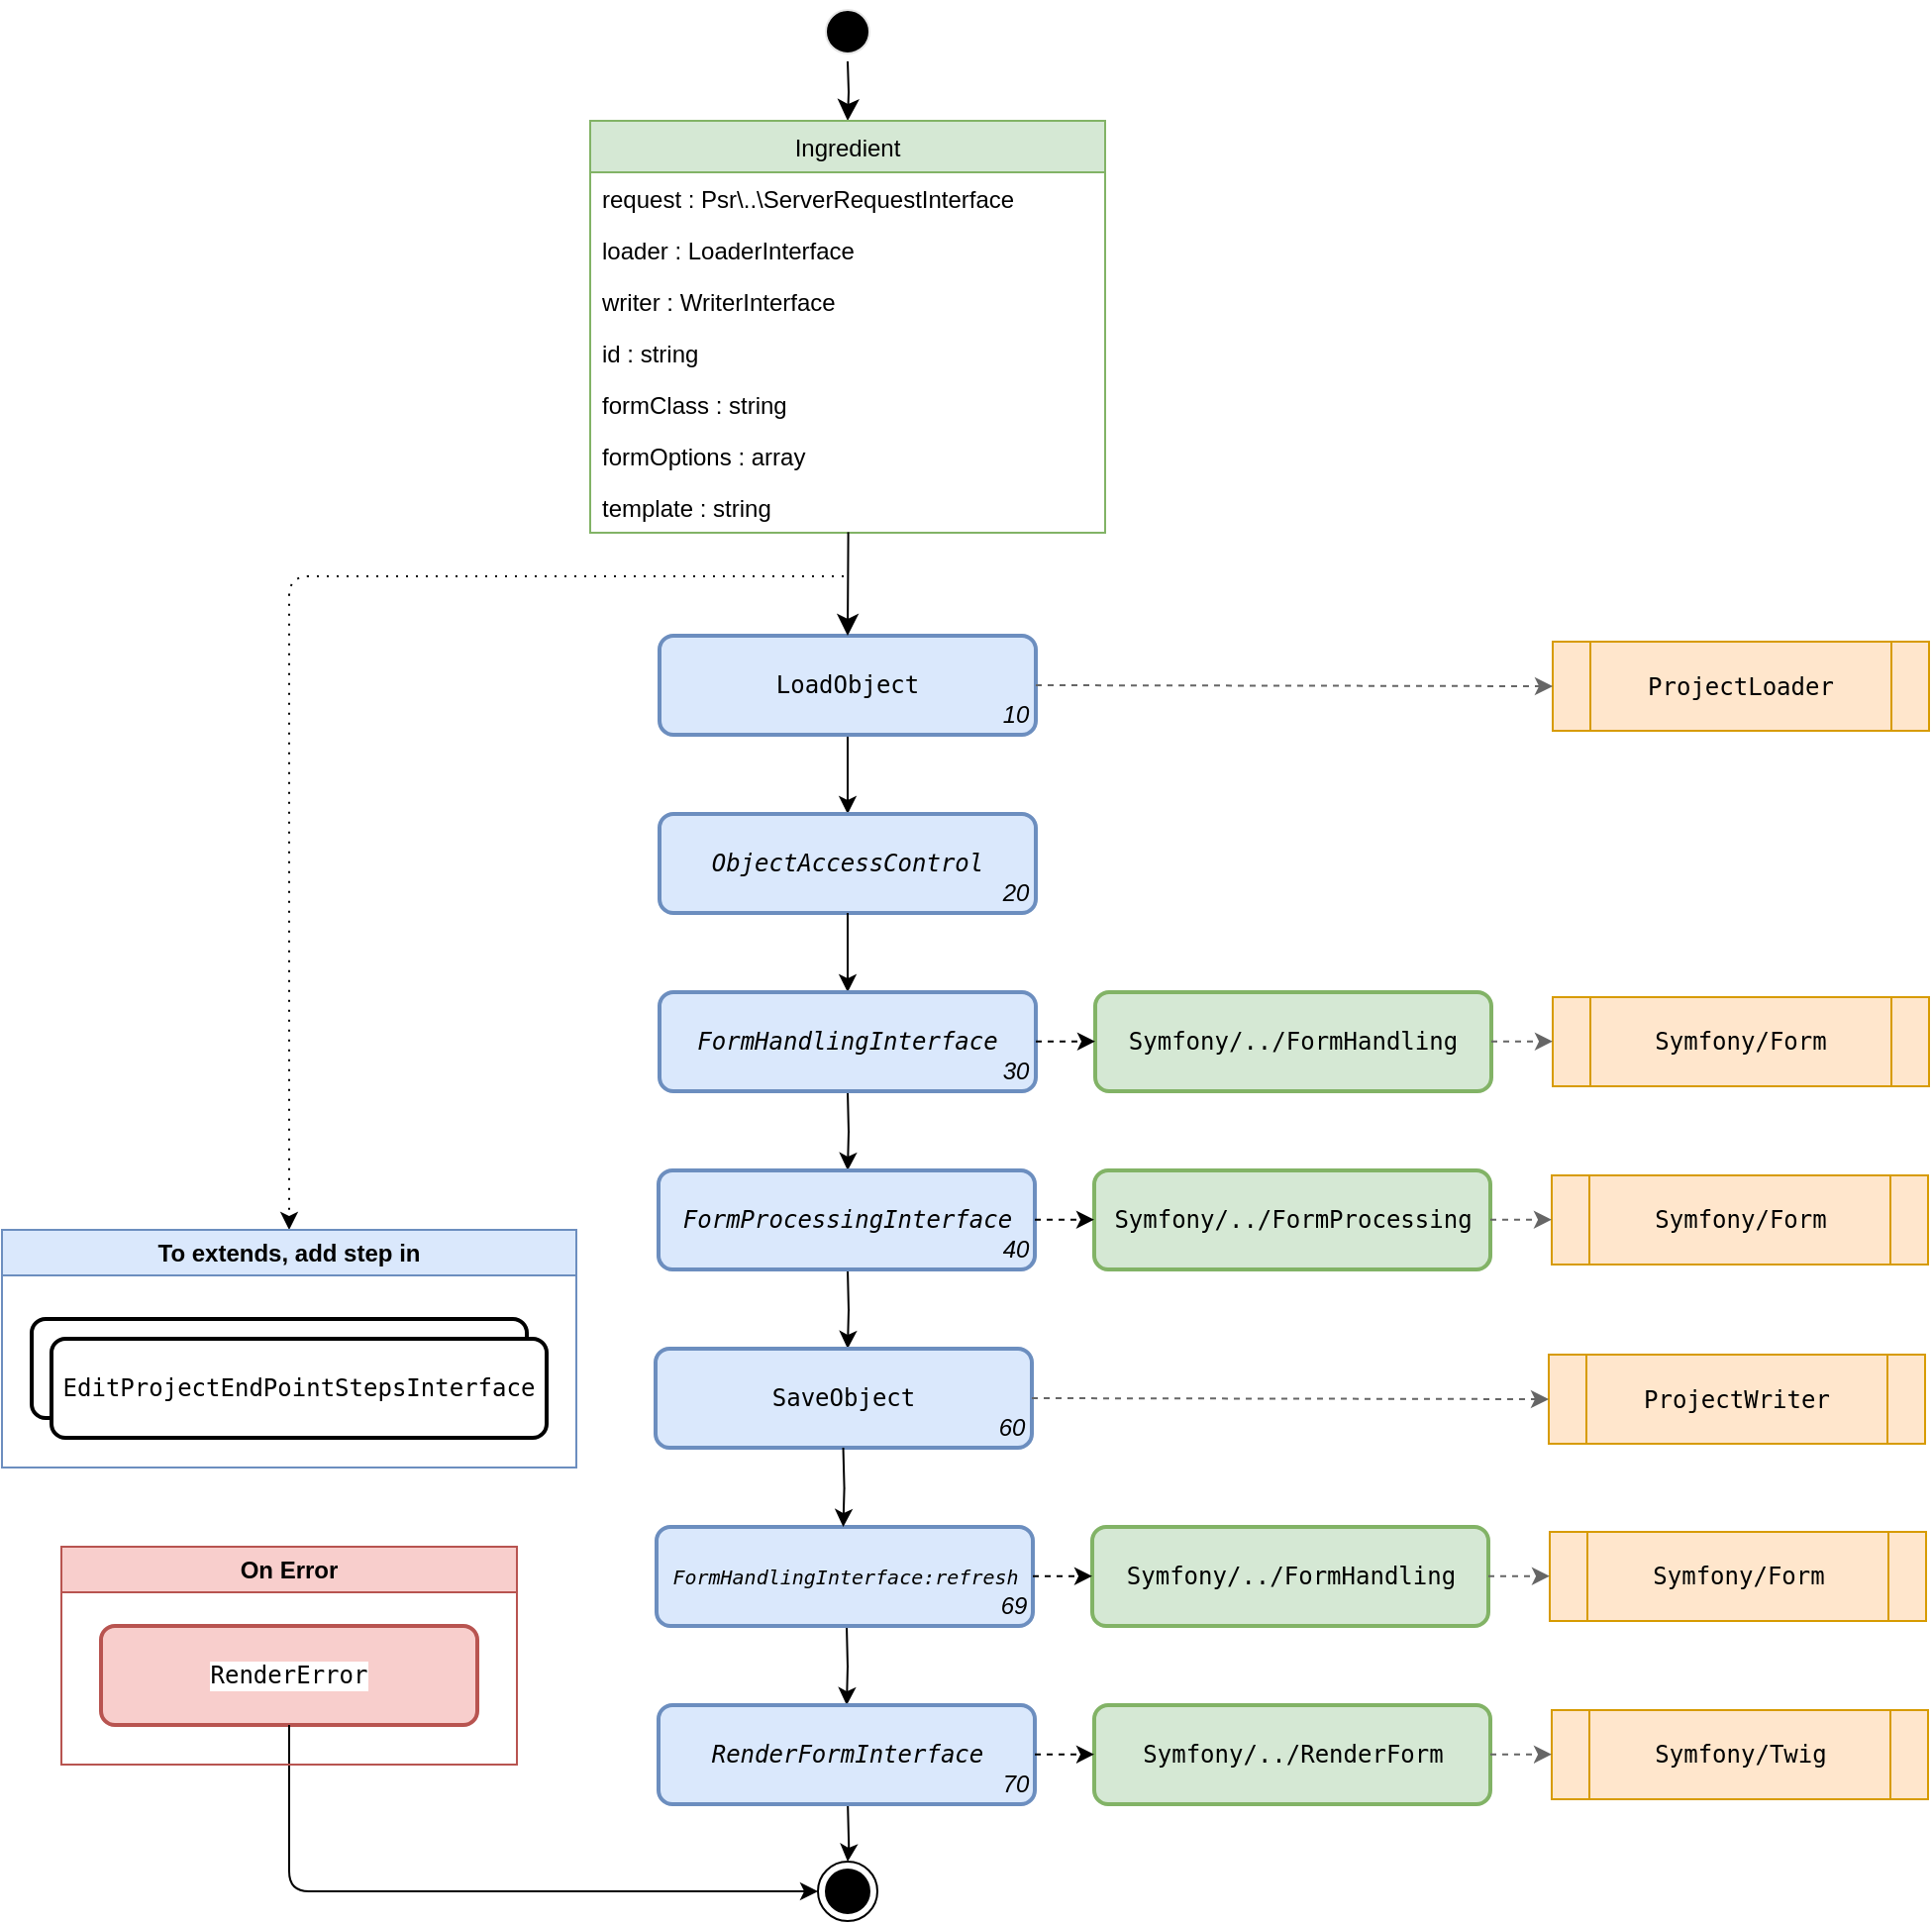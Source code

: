 <mxfile version="20.5.3" type="embed"><diagram id="myE98Xr6209-l_wjKyXK" name="Page-1"><mxGraphModel dx="8914" dy="3696" grid="1" gridSize="10" guides="1" tooltips="1" connect="1" arrows="1" fold="1" page="1" pageScale="1" pageWidth="827" pageHeight="1169" math="0" shadow="0"><root><mxCell id="0"/><mxCell id="1" parent="0"/><mxCell id="2" value="" style="ellipse;html=1;shape=startState;fillColor=#000000;strokeColor=#E6E6E6;" parent="1" vertex="1"><mxGeometry x="-378" y="-1140" width="30" height="30" as="geometry"/></mxCell><mxCell id="3" value="" style="edgeStyle=orthogonalEdgeStyle;html=1;verticalAlign=bottom;endArrow=classic;endSize=8;strokeColor=#000000;rounded=0;entryX=0.5;entryY=0;entryDx=0;entryDy=0;endFill=1;" parent="1" target="4" edge="1"><mxGeometry relative="1" as="geometry"><mxPoint x="-398" y="-1080" as="targetPoint"/><mxPoint x="-363" y="-1110" as="sourcePoint"/></mxGeometry></mxCell><object label="Ingredient" placeholders="1" id="4"><mxCell style="swimlane;fontStyle=0;childLayout=stackLayout;horizontal=1;startSize=26;fillColor=#d5e8d4;horizontalStack=0;resizeParent=1;resizeParentMax=0;resizeLast=0;collapsible=1;marginBottom=0;strokeColor=#82b366;" parent="1" vertex="1"><mxGeometry x="-493" y="-1080" width="260" height="208" as="geometry"><mxRectangle x="262" y="20" width="90" height="30" as="alternateBounds"/></mxGeometry></mxCell></object><mxCell id="5" value="request : Psr\..\ServerRequestInterface" style="text;strokeColor=none;fillColor=none;align=left;verticalAlign=top;spacingLeft=4;spacingRight=4;overflow=hidden;rotatable=0;points=[[0,0.5],[1,0.5]];portConstraint=eastwest;" parent="4" vertex="1"><mxGeometry y="26" width="260" height="26" as="geometry"/></mxCell><mxCell id="6" value="loader : LoaderInterface" style="text;strokeColor=none;fillColor=none;align=left;verticalAlign=top;spacingLeft=4;spacingRight=4;overflow=hidden;rotatable=0;points=[[0,0.5],[1,0.5]];portConstraint=eastwest;" parent="4" vertex="1"><mxGeometry y="52" width="260" height="26" as="geometry"/></mxCell><mxCell id="7" value="writer : WriterInterface" style="text;strokeColor=none;fillColor=none;align=left;verticalAlign=top;spacingLeft=4;spacingRight=4;overflow=hidden;rotatable=0;points=[[0,0.5],[1,0.5]];portConstraint=eastwest;" parent="4" vertex="1"><mxGeometry y="78" width="260" height="26" as="geometry"/></mxCell><mxCell id="8" value="id : string" style="text;strokeColor=none;fillColor=none;align=left;verticalAlign=top;spacingLeft=4;spacingRight=4;overflow=hidden;rotatable=0;points=[[0,0.5],[1,0.5]];portConstraint=eastwest;" parent="4" vertex="1"><mxGeometry y="104" width="260" height="26" as="geometry"/></mxCell><mxCell id="9" value="formClass : string" style="text;strokeColor=none;fillColor=none;align=left;verticalAlign=top;spacingLeft=4;spacingRight=4;overflow=hidden;rotatable=0;points=[[0,0.5],[1,0.5]];portConstraint=eastwest;" parent="4" vertex="1"><mxGeometry y="130" width="260" height="26" as="geometry"/></mxCell><mxCell id="10" value="formOptions : array" style="text;strokeColor=none;fillColor=none;align=left;verticalAlign=top;spacingLeft=4;spacingRight=4;overflow=hidden;rotatable=0;points=[[0,0.5],[1,0.5]];portConstraint=eastwest;" parent="4" vertex="1"><mxGeometry y="156" width="260" height="26" as="geometry"/></mxCell><mxCell id="11" value="template : string" style="text;strokeColor=none;fillColor=none;align=left;verticalAlign=top;spacingLeft=4;spacingRight=4;overflow=hidden;rotatable=0;points=[[0,0.5],[1,0.5]];portConstraint=eastwest;" parent="4" vertex="1"><mxGeometry y="182" width="260" height="26" as="geometry"/></mxCell><mxCell id="12" value="" style="edgeStyle=orthogonalEdgeStyle;rounded=0;orthogonalLoop=1;jettySize=auto;html=1;strokeColor=#000000;" parent="1" source="13" target="15" edge="1"><mxGeometry relative="1" as="geometry"/></mxCell><mxCell id="13" value="&lt;div style=&quot;color: rgb(8, 8, 8);&quot;&gt;&lt;pre style=&quot;font-family: &amp;quot;JetBrains Mono&amp;quot;, monospace;&quot;&gt;&lt;div style=&quot;&quot;&gt;&lt;pre style=&quot;font-family: &amp;quot;JetBrains Mono&amp;quot;, monospace;&quot;&gt;&lt;span style=&quot;color: rgb(0, 0, 0);&quot;&gt;LoadObject&lt;/span&gt;&lt;/pre&gt;&lt;/div&gt;&lt;/pre&gt;&lt;/div&gt;" style="rounded=1;whiteSpace=wrap;html=1;absoluteArcSize=1;arcSize=14;strokeWidth=2;fillColor=#dae8fc;strokeColor=#6c8ebf;" parent="1" vertex="1"><mxGeometry x="-458" y="-820" width="190" height="50" as="geometry"/></mxCell><mxCell id="14" value="" style="edgeStyle=orthogonalEdgeStyle;html=1;verticalAlign=bottom;endArrow=classic;endSize=8;strokeColor=#000000;rounded=0;exitX=0.501;exitY=0.988;exitDx=0;exitDy=0;exitPerimeter=0;entryX=0.5;entryY=0;entryDx=0;entryDy=0;endFill=1;" parent="1" source="11" target="13" edge="1"><mxGeometry relative="1" as="geometry"><mxPoint x="-373" y="-740" as="targetPoint"/><mxPoint x="-363" y="-930" as="sourcePoint"/><Array as="points"><mxPoint x="-363" y="-871"/><mxPoint x="-363" y="-871"/></Array></mxGeometry></mxCell><mxCell id="15" value="&lt;div style=&quot;color: rgb(8, 8, 8);&quot;&gt;&lt;pre style=&quot;font-family: &amp;quot;JetBrains Mono&amp;quot;, monospace;&quot;&gt;&lt;div style=&quot;&quot;&gt;&lt;pre style=&quot;font-family: &amp;quot;JetBrains Mono&amp;quot;, monospace;&quot;&gt;&lt;span style=&quot;color: rgb(0, 0, 0);&quot;&gt;&lt;i style=&quot;&quot;&gt;ObjectAccessControl&lt;/i&gt;&lt;/span&gt;&lt;/pre&gt;&lt;/div&gt;&lt;/pre&gt;&lt;/div&gt;" style="rounded=1;whiteSpace=wrap;html=1;absoluteArcSize=1;arcSize=14;strokeWidth=2;fillColor=#dae8fc;strokeColor=#6c8ebf;" parent="1" vertex="1"><mxGeometry x="-458" y="-730" width="190" height="50" as="geometry"/></mxCell><mxCell id="16" value="" style="edgeStyle=orthogonalEdgeStyle;rounded=0;orthogonalLoop=1;jettySize=auto;html=1;strokeColor=#000000;exitX=0.5;exitY=1;exitDx=0;exitDy=0;" parent="1" source="15" edge="1"><mxGeometry relative="1" as="geometry"><mxPoint x="-373" y="-680.0" as="sourcePoint"/><mxPoint x="-363" y="-640" as="targetPoint"/></mxGeometry></mxCell><mxCell id="17" value="" style="edgeStyle=orthogonalEdgeStyle;rounded=0;orthogonalLoop=1;jettySize=auto;html=1;strokeColor=#000000;exitX=0.5;exitY=1;exitDx=0;exitDy=0;" parent="1" edge="1"><mxGeometry relative="1" as="geometry"><mxPoint x="-363" y="-590" as="sourcePoint"/><mxPoint x="-363" y="-550" as="targetPoint"/></mxGeometry></mxCell><mxCell id="18" value="" style="edgeStyle=orthogonalEdgeStyle;rounded=0;orthogonalLoop=1;jettySize=auto;html=1;strokeColor=#000000;exitX=0.5;exitY=1;exitDx=0;exitDy=0;" parent="1" edge="1"><mxGeometry relative="1" as="geometry"><mxPoint x="-363" y="-500" as="sourcePoint"/><mxPoint x="-363" y="-460" as="targetPoint"/></mxGeometry></mxCell><mxCell id="19" value="" style="edgeStyle=orthogonalEdgeStyle;rounded=0;orthogonalLoop=1;jettySize=auto;html=1;strokeColor=#000000;exitX=0.5;exitY=1;exitDx=0;exitDy=0;" parent="1" edge="1"><mxGeometry relative="1" as="geometry"><mxPoint x="-363.5" y="-320" as="sourcePoint"/><mxPoint x="-363.5" y="-280.0" as="targetPoint"/></mxGeometry></mxCell><mxCell id="20" value="" style="edgeStyle=orthogonalEdgeStyle;rounded=0;orthogonalLoop=1;jettySize=auto;html=1;strokeColor=#000000;endArrow=classic;endFill=1;" parent="1" target="21" edge="1"><mxGeometry relative="1" as="geometry"><mxPoint x="-362.941" y="-230.0" as="sourcePoint"/></mxGeometry></mxCell><mxCell id="21" value="" style="ellipse;html=1;shape=endState;fillColor=#000000;strokeColor=#000000;" parent="1" vertex="1"><mxGeometry x="-378" y="-201" width="30" height="30" as="geometry"/></mxCell><mxCell id="22" value="10" style="text;html=1;strokeColor=none;fillColor=none;align=center;verticalAlign=middle;whiteSpace=wrap;rounded=0;fontStyle=2" parent="1" vertex="1"><mxGeometry x="-288" y="-790" width="20" height="20" as="geometry"/></mxCell><mxCell id="23" value="20" style="text;html=1;strokeColor=none;fillColor=none;align=center;verticalAlign=middle;whiteSpace=wrap;rounded=0;fontStyle=2" parent="1" vertex="1"><mxGeometry x="-288" y="-700" width="20" height="20" as="geometry"/></mxCell><mxCell id="24" value="&lt;div style=&quot;background-color:#ffffff;color:#080808&quot;&gt;&lt;pre style=&quot;font-family:'JetBrains Mono',monospace;font-size:15,0pt;&quot;&gt;&lt;pre style=&quot;font-family:'JetBrains Mono',monospace;font-size:15,0pt;&quot;&gt;&lt;pre style=&quot;font-family:'JetBrains Mono',monospace;font-size:15,0pt;&quot;&gt;&lt;pre style=&quot;font-family:'JetBrains Mono',monospace;font-size:15,0pt;&quot;&gt;&lt;pre style=&quot;font-family:'JetBrains Mono',monospace;font-size:15,0pt;&quot;&gt;&lt;div&gt;&lt;pre style=&quot;font-family:'JetBrains Mono',monospace;font-size:15,0pt;&quot;&gt;&lt;span style=&quot;color:#000000;&quot;&gt;RenderError&lt;/span&gt;&lt;/pre&gt;&lt;/div&gt;&lt;/pre&gt;&lt;/pre&gt;&lt;/pre&gt;&lt;/pre&gt;&lt;/pre&gt;&lt;/div&gt;" style="rounded=1;whiteSpace=wrap;html=1;absoluteArcSize=1;arcSize=14;strokeWidth=2;fillColor=#f8cecc;strokeColor=#b85450;" parent="1" vertex="1"><mxGeometry x="-740" y="-320" width="190" height="50" as="geometry"/></mxCell><mxCell id="25" value="" style="edgeStyle=orthogonalEdgeStyle;rounded=1;orthogonalLoop=1;jettySize=auto;html=1;strokeColor=#000000;endArrow=classic;endFill=1;entryX=0;entryY=0.5;entryDx=0;entryDy=0;exitX=0.5;exitY=1;exitDx=0;exitDy=0;" parent="1" source="24" target="21" edge="1"><mxGeometry relative="1" as="geometry"><mxPoint x="-600" y="-310" as="sourcePoint"/><mxPoint x="-600" y="-270" as="targetPoint"/></mxGeometry></mxCell><mxCell id="26" value="On Error" style="swimlane;whiteSpace=wrap;html=1;strokeColor=#b85450;startSize=23;fillColor=#f8cecc;" parent="1" vertex="1"><mxGeometry x="-760" y="-360" width="230" height="110" as="geometry"/></mxCell><mxCell id="27" value="&lt;div style=&quot;background-color:#ffffff;color:#080808&quot;&gt;&lt;pre style=&quot;font-family:'JetBrains Mono',monospace;font-size:15,0pt;&quot;&gt;&lt;pre style=&quot;font-family:'JetBrains Mono',monospace;font-size:15,0pt;&quot;&gt;&lt;span style=&quot;color: rgba(0, 0, 0, 0); font-family: monospace; font-size: 0px; text-align: start; background-color: rgb(248, 249, 250);&quot;&gt;%3CmxGraphModel%3E%3Croot%3E%3CmxCell%20id%3D%220%22%2F%3E%3CmxCell%20id%3D%221%22%20parent%3D%220%22%2F%3E%3CmxCell%20id%3D%222%22%20value%3D%22%26lt%3Bdiv%20style%3D%26quot%3Bbackground-color%3A%23ffffff%3Bcolor%3A%23080808%26quot%3B%26gt%3B%26lt%3Bpre%20style%3D%26quot%3Bfont-family%3A'JetBrains%20Mono'%2Cmonospace%3Bfont-size%3A15%2C0pt%3B%26quot%3B%26gt%3B%26lt%3Bdiv%26gt%3B%26lt%3Bpre%20style%3D%26quot%3Bfont-family%3A'JetBrains%20Mono'%2Cmonospace%3Bfont-size%3A15%2C0pt%3B%26quot%3B%26gt%3B%26lt%3Bspan%20style%3D%26quot%3Bcolor%3A%23000000%3B%26quot%3B%26gt%3BGetJob%26lt%3B%2Fspan%26gt%3B%26lt%3B%2Fpre%26gt%3B%26lt%3B%2Fdiv%26gt%3B%26lt%3B%2Fpre%26gt%3B%26lt%3B%2Fdiv%26gt%3B%22%20style%3D%22rounded%3D1%3BwhiteSpace%3Dwrap%3Bhtml%3D1%3BabsoluteArcSize%3D1%3BarcSize%3D14%3BstrokeWidth%3D2%3B%22%20vertex%3D%221%22%20parent%3D%221%22%3E%3CmxGeometry%20x%3D%22340%22%20y%3D%22640%22%20width%3D%22190%22%20height%3D%2250%22%20as%3D%22geometry%22%2F%3E%3C%2FmxCell%3E%3C%2Froot%3E%3C%2FmxGraphModel%3E&lt;/span&gt;&lt;br&gt;&lt;/pre&gt;&lt;/pre&gt;&lt;/div&gt;" style="rounded=1;whiteSpace=wrap;html=1;absoluteArcSize=1;arcSize=14;strokeWidth=2;" parent="1" vertex="1"><mxGeometry x="-775" y="-475" width="250" height="50" as="geometry"/></mxCell><mxCell id="28" value="&lt;div style=&quot;background-color:#ffffff;color:#080808&quot;&gt;&lt;pre style=&quot;font-family:'JetBrains Mono',monospace;font-size:15,0pt;&quot;&gt;&lt;pre style=&quot;font-family:'JetBrains Mono',monospace;font-size:15,0pt;&quot;&gt;&lt;pre style=&quot;font-family:'JetBrains Mono',monospace;font-size:15,0pt;&quot;&gt;&lt;pre style=&quot;font-family:'JetBrains Mono',monospace;font-size:15,0pt;&quot;&gt;&lt;div&gt;&lt;pre style=&quot;font-family:'JetBrains Mono',monospace;font-size:15,0pt;&quot;&gt;&lt;span style=&quot;color:#000000;&quot;&gt;EditProjectEndPointStepsInterface&lt;/span&gt;&lt;/pre&gt;&lt;/div&gt;&lt;/pre&gt;&lt;/pre&gt;&lt;/pre&gt;&lt;/pre&gt;&lt;/div&gt;" style="rounded=1;whiteSpace=wrap;html=1;absoluteArcSize=1;arcSize=14;strokeWidth=2;" parent="1" vertex="1"><mxGeometry x="-765" y="-465" width="250" height="50" as="geometry"/></mxCell><mxCell id="29" value="" style="endArrow=classic;html=1;dashed=1;strokeColor=#000000;entryX=0.5;entryY=0;entryDx=0;entryDy=0;rounded=1;dashPattern=1 4;" parent="1" target="30" edge="1"><mxGeometry width="50" height="50" relative="1" as="geometry"><mxPoint x="-365" y="-850" as="sourcePoint"/><mxPoint x="205" y="-500" as="targetPoint"/><Array as="points"><mxPoint x="-645" y="-850"/></Array></mxGeometry></mxCell><mxCell id="30" value="To extends, add step in" style="swimlane;whiteSpace=wrap;html=1;strokeColor=#6c8ebf;startSize=23;fillColor=#dae8fc;" parent="1" vertex="1"><mxGeometry x="-790" y="-520" width="290" height="120" as="geometry"/></mxCell><mxCell id="31" value="&lt;div style=&quot;color: rgb(8, 8, 8);&quot;&gt;&lt;pre style=&quot;font-family: &amp;quot;JetBrains Mono&amp;quot;, monospace;&quot;&gt;&lt;span style=&quot;color: rgb(0, 0, 0);&quot;&gt;ProjectLoader&lt;/span&gt;&lt;/pre&gt;&lt;/div&gt;" style="shape=process;whiteSpace=wrap;html=1;backgroundOutline=1;fillColor=#ffe6cc;strokeColor=#d79b00;" parent="1" vertex="1"><mxGeometry x="-7" y="-817" width="190" height="45" as="geometry"/></mxCell><mxCell id="32" value="" style="endArrow=classic;html=1;rounded=0;dashed=1;exitX=1;exitY=0.5;exitDx=0;exitDy=0;entryX=0;entryY=0.5;entryDx=0;entryDy=0;strokeColor=#666666;fillColor=#f5f5f5;" parent="1" source="13" target="31" edge="1"><mxGeometry width="50" height="50" relative="1" as="geometry"><mxPoint x="252" y="-570" as="sourcePoint"/><mxPoint x="342" y="-650" as="targetPoint"/></mxGeometry></mxCell><mxCell id="33" value="&lt;div style=&quot;color: rgb(8, 8, 8);&quot;&gt;&lt;pre style=&quot;font-family: &amp;quot;JetBrains Mono&amp;quot;, monospace;&quot;&gt;&lt;pre style=&quot;font-family: &amp;quot;JetBrains Mono&amp;quot;, monospace;&quot;&gt;&lt;pre style=&quot;font-family: &amp;quot;JetBrains Mono&amp;quot;, monospace;&quot;&gt;&lt;pre style=&quot;font-family: &amp;quot;JetBrains Mono&amp;quot;, monospace;&quot;&gt;&lt;pre style=&quot;font-family: &amp;quot;JetBrains Mono&amp;quot;, monospace;&quot;&gt;&lt;div style=&quot;&quot;&gt;&lt;pre style=&quot;font-family: &amp;quot;JetBrains Mono&amp;quot;, monospace;&quot;&gt;&lt;span style=&quot;color: rgb(0, 0, 0);&quot;&gt;&lt;i style=&quot;&quot;&gt;FormHandlingInterface&lt;/i&gt;&lt;/span&gt;&lt;/pre&gt;&lt;/div&gt;&lt;/pre&gt;&lt;/pre&gt;&lt;/pre&gt;&lt;/pre&gt;&lt;/pre&gt;&lt;/div&gt;" style="rounded=1;whiteSpace=wrap;html=1;absoluteArcSize=1;arcSize=14;strokeWidth=2;fillColor=#dae8fc;strokeColor=#6c8ebf;" parent="1" vertex="1"><mxGeometry x="-458" y="-640" width="190" height="50" as="geometry"/></mxCell><mxCell id="34" value="&lt;div style=&quot;color: rgb(8, 8, 8);&quot;&gt;&lt;pre style=&quot;font-family: &amp;quot;JetBrains Mono&amp;quot;, monospace;&quot;&gt;&lt;pre style=&quot;font-family: &amp;quot;JetBrains Mono&amp;quot;, monospace;&quot;&gt;&lt;pre style=&quot;font-family: &amp;quot;JetBrains Mono&amp;quot;, monospace;&quot;&gt;&lt;pre style=&quot;font-family: &amp;quot;JetBrains Mono&amp;quot;, monospace;&quot;&gt;&lt;div style=&quot;&quot;&gt;&lt;pre style=&quot;font-family: &amp;quot;JetBrains Mono&amp;quot;, monospace;&quot;&gt;&lt;span style=&quot;color: rgb(0, 0, 0);&quot;&gt;Symfony/../FormHandling&lt;/span&gt;&lt;/pre&gt;&lt;/div&gt;&lt;/pre&gt;&lt;/pre&gt;&lt;/pre&gt;&lt;/pre&gt;&lt;/div&gt;" style="rounded=1;whiteSpace=wrap;html=1;absoluteArcSize=1;arcSize=14;strokeWidth=2;strokeColor=#82b366;fillColor=#d5e8d4;" parent="1" vertex="1"><mxGeometry x="-238" y="-640" width="200" height="50" as="geometry"/></mxCell><mxCell id="35" value="&lt;div style=&quot;color: rgb(8, 8, 8);&quot;&gt;&lt;pre style=&quot;font-family: &amp;quot;JetBrains Mono&amp;quot;, monospace;&quot;&gt;&lt;pre style=&quot;font-family: &amp;quot;JetBrains Mono&amp;quot;, monospace;&quot;&gt;&lt;pre style=&quot;font-family: &amp;quot;JetBrains Mono&amp;quot;, monospace;&quot;&gt;&lt;pre style=&quot;font-family: &amp;quot;JetBrains Mono&amp;quot;, monospace;&quot;&gt;&lt;div style=&quot;&quot;&gt;&lt;pre style=&quot;font-family: &amp;quot;JetBrains Mono&amp;quot;, monospace;&quot;&gt;&lt;span style=&quot;color: rgb(0, 0, 0);&quot;&gt;Symfony/Form&lt;/span&gt;&lt;/pre&gt;&lt;/div&gt;&lt;/pre&gt;&lt;/pre&gt;&lt;/pre&gt;&lt;/pre&gt;&lt;/div&gt;" style="shape=process;whiteSpace=wrap;html=1;backgroundOutline=1;fillColor=#ffe6cc;strokeColor=#d79b00;" parent="1" vertex="1"><mxGeometry x="-7" y="-637.5" width="190" height="45" as="geometry"/></mxCell><mxCell id="36" value="30" style="text;html=1;strokeColor=none;fillColor=none;align=center;verticalAlign=middle;whiteSpace=wrap;rounded=0;fontStyle=2" parent="1" vertex="1"><mxGeometry x="-288" y="-610" width="20" height="20" as="geometry"/></mxCell><mxCell id="37" value="" style="edgeStyle=orthogonalEdgeStyle;rounded=0;orthogonalLoop=1;jettySize=auto;html=1;strokeColor=#000000;endArrow=classic;endFill=1;dashed=1;" parent="1" edge="1"><mxGeometry relative="1" as="geometry"><mxPoint x="-268" y="-615.14" as="sourcePoint"/><mxPoint x="-238" y="-615.14" as="targetPoint"/></mxGeometry></mxCell><mxCell id="38" value="" style="endArrow=classic;html=1;rounded=0;dashed=1;exitX=1;exitY=0.5;exitDx=0;exitDy=0;entryX=0;entryY=0.5;entryDx=0;entryDy=0;strokeColor=#666666;fillColor=#f5f5f5;" parent="1" edge="1"><mxGeometry width="50" height="50" relative="1" as="geometry"><mxPoint x="-38.0" y="-615.14" as="sourcePoint"/><mxPoint x="-7" y="-615.14" as="targetPoint"/></mxGeometry></mxCell><mxCell id="39" value="&lt;div style=&quot;color: rgb(8, 8, 8);&quot;&gt;&lt;pre style=&quot;font-family: &amp;quot;JetBrains Mono&amp;quot;, monospace;&quot;&gt;&lt;pre style=&quot;font-family: &amp;quot;JetBrains Mono&amp;quot;, monospace;&quot;&gt;&lt;pre style=&quot;font-family: &amp;quot;JetBrains Mono&amp;quot;, monospace;&quot;&gt;&lt;pre style=&quot;font-family: &amp;quot;JetBrains Mono&amp;quot;, monospace;&quot;&gt;&lt;pre style=&quot;font-family: &amp;quot;JetBrains Mono&amp;quot;, monospace;&quot;&gt;&lt;pre style=&quot;font-family: &amp;quot;JetBrains Mono&amp;quot;, monospace;&quot;&gt;&lt;div style=&quot;&quot;&gt;&lt;pre style=&quot;font-family: &amp;quot;JetBrains Mono&amp;quot;, monospace;&quot;&gt;&lt;span style=&quot;color: rgb(0, 0, 0);&quot;&gt;&lt;i style=&quot;&quot;&gt;FormProcessingInterface&lt;/i&gt;&lt;/span&gt;&lt;/pre&gt;&lt;/div&gt;&lt;/pre&gt;&lt;/pre&gt;&lt;/pre&gt;&lt;/pre&gt;&lt;/pre&gt;&lt;/pre&gt;&lt;/div&gt;" style="rounded=1;whiteSpace=wrap;html=1;absoluteArcSize=1;arcSize=14;strokeWidth=2;fillColor=#dae8fc;strokeColor=#6c8ebf;" parent="1" vertex="1"><mxGeometry x="-458.5" y="-550" width="190" height="50" as="geometry"/></mxCell><mxCell id="40" value="&lt;div style=&quot;color: rgb(8, 8, 8);&quot;&gt;&lt;pre style=&quot;font-family: &amp;quot;JetBrains Mono&amp;quot;, monospace;&quot;&gt;&lt;pre style=&quot;font-family: &amp;quot;JetBrains Mono&amp;quot;, monospace;&quot;&gt;&lt;pre style=&quot;font-family: &amp;quot;JetBrains Mono&amp;quot;, monospace;&quot;&gt;&lt;pre style=&quot;font-family: &amp;quot;JetBrains Mono&amp;quot;, monospace;&quot;&gt;&lt;div style=&quot;&quot;&gt;&lt;pre style=&quot;font-family: &amp;quot;JetBrains Mono&amp;quot;, monospace;&quot;&gt;&lt;span style=&quot;color: rgb(0, 0, 0);&quot;&gt;Symfony/../FormProcessing&lt;/span&gt;&lt;/pre&gt;&lt;/div&gt;&lt;/pre&gt;&lt;/pre&gt;&lt;/pre&gt;&lt;/pre&gt;&lt;/div&gt;" style="rounded=1;whiteSpace=wrap;html=1;absoluteArcSize=1;arcSize=14;strokeWidth=2;strokeColor=#82b366;fillColor=#d5e8d4;" parent="1" vertex="1"><mxGeometry x="-238.5" y="-550" width="200" height="50" as="geometry"/></mxCell><mxCell id="41" value="&lt;div style=&quot;color: rgb(8, 8, 8);&quot;&gt;&lt;pre style=&quot;font-family: &amp;quot;JetBrains Mono&amp;quot;, monospace;&quot;&gt;&lt;pre style=&quot;font-family: &amp;quot;JetBrains Mono&amp;quot;, monospace;&quot;&gt;&lt;pre style=&quot;font-family: &amp;quot;JetBrains Mono&amp;quot;, monospace;&quot;&gt;&lt;pre style=&quot;font-family: &amp;quot;JetBrains Mono&amp;quot;, monospace;&quot;&gt;&lt;div style=&quot;&quot;&gt;&lt;pre style=&quot;font-family: &amp;quot;JetBrains Mono&amp;quot;, monospace;&quot;&gt;&lt;span style=&quot;color: rgb(0, 0, 0);&quot;&gt;Symfony/Form&lt;/span&gt;&lt;/pre&gt;&lt;/div&gt;&lt;/pre&gt;&lt;/pre&gt;&lt;/pre&gt;&lt;/pre&gt;&lt;/div&gt;" style="shape=process;whiteSpace=wrap;html=1;backgroundOutline=1;fillColor=#ffe6cc;strokeColor=#d79b00;" parent="1" vertex="1"><mxGeometry x="-7.5" y="-547.5" width="190" height="45" as="geometry"/></mxCell><mxCell id="42" value="40" style="text;html=1;strokeColor=none;fillColor=none;align=center;verticalAlign=middle;whiteSpace=wrap;rounded=0;fontStyle=2" parent="1" vertex="1"><mxGeometry x="-288.5" y="-520" width="20" height="20" as="geometry"/></mxCell><mxCell id="43" value="" style="edgeStyle=orthogonalEdgeStyle;rounded=0;orthogonalLoop=1;jettySize=auto;html=1;strokeColor=#000000;endArrow=classic;endFill=1;dashed=1;" parent="1" edge="1"><mxGeometry relative="1" as="geometry"><mxPoint x="-268.5" y="-525.14" as="sourcePoint"/><mxPoint x="-238.5" y="-525.14" as="targetPoint"/></mxGeometry></mxCell><mxCell id="44" value="" style="endArrow=classic;html=1;rounded=0;dashed=1;exitX=1;exitY=0.5;exitDx=0;exitDy=0;entryX=0;entryY=0.5;entryDx=0;entryDy=0;strokeColor=#666666;fillColor=#f5f5f5;" parent="1" edge="1"><mxGeometry width="50" height="50" relative="1" as="geometry"><mxPoint x="-38.5" y="-525.14" as="sourcePoint"/><mxPoint x="-7.5" y="-525.14" as="targetPoint"/></mxGeometry></mxCell><mxCell id="45" value="&lt;div style=&quot;color: rgb(8, 8, 8);&quot;&gt;&lt;pre style=&quot;font-family: &amp;quot;JetBrains Mono&amp;quot;, monospace;&quot;&gt;&lt;pre style=&quot;font-family: &amp;quot;JetBrains Mono&amp;quot;, monospace;&quot;&gt;&lt;pre style=&quot;font-family: &amp;quot;JetBrains Mono&amp;quot;, monospace;&quot;&gt;&lt;pre style=&quot;font-family: &amp;quot;JetBrains Mono&amp;quot;, monospace;&quot;&gt;&lt;pre style=&quot;font-family: &amp;quot;JetBrains Mono&amp;quot;, monospace;&quot;&gt;&lt;div style=&quot;&quot;&gt;&lt;pre style=&quot;font-family: &amp;quot;JetBrains Mono&amp;quot;, monospace;&quot;&gt;&lt;span style=&quot;color: rgb(0, 0, 0);&quot;&gt;&lt;i style=&quot;&quot;&gt;&lt;font style=&quot;font-size: 10px;&quot;&gt;FormHandlingInterface:refresh&lt;/font&gt;&lt;/i&gt;&lt;/span&gt;&lt;/pre&gt;&lt;/div&gt;&lt;/pre&gt;&lt;/pre&gt;&lt;/pre&gt;&lt;/pre&gt;&lt;/pre&gt;&lt;/div&gt;" style="rounded=1;whiteSpace=wrap;html=1;absoluteArcSize=1;arcSize=14;strokeWidth=2;fillColor=#dae8fc;strokeColor=#6c8ebf;" parent="1" vertex="1"><mxGeometry x="-459.5" y="-370" width="190" height="50" as="geometry"/></mxCell><mxCell id="46" value="&lt;div style=&quot;color: rgb(8, 8, 8);&quot;&gt;&lt;pre style=&quot;font-family: &amp;quot;JetBrains Mono&amp;quot;, monospace;&quot;&gt;&lt;pre style=&quot;font-family: &amp;quot;JetBrains Mono&amp;quot;, monospace;&quot;&gt;&lt;pre style=&quot;font-family: &amp;quot;JetBrains Mono&amp;quot;, monospace;&quot;&gt;&lt;pre style=&quot;font-family: &amp;quot;JetBrains Mono&amp;quot;, monospace;&quot;&gt;&lt;div style=&quot;&quot;&gt;&lt;pre style=&quot;font-family: &amp;quot;JetBrains Mono&amp;quot;, monospace;&quot;&gt;&lt;span style=&quot;color: rgb(0, 0, 0);&quot;&gt;Symfony/../FormHandling&lt;/span&gt;&lt;/pre&gt;&lt;/div&gt;&lt;/pre&gt;&lt;/pre&gt;&lt;/pre&gt;&lt;/pre&gt;&lt;/div&gt;" style="rounded=1;whiteSpace=wrap;html=1;absoluteArcSize=1;arcSize=14;strokeWidth=2;strokeColor=#82b366;fillColor=#d5e8d4;" parent="1" vertex="1"><mxGeometry x="-239.5" y="-370" width="200" height="50" as="geometry"/></mxCell><mxCell id="47" value="&lt;div style=&quot;color: rgb(8, 8, 8);&quot;&gt;&lt;pre style=&quot;font-family: &amp;quot;JetBrains Mono&amp;quot;, monospace;&quot;&gt;&lt;pre style=&quot;font-family: &amp;quot;JetBrains Mono&amp;quot;, monospace;&quot;&gt;&lt;pre style=&quot;font-family: &amp;quot;JetBrains Mono&amp;quot;, monospace;&quot;&gt;&lt;pre style=&quot;font-family: &amp;quot;JetBrains Mono&amp;quot;, monospace;&quot;&gt;&lt;div style=&quot;&quot;&gt;&lt;pre style=&quot;font-family: &amp;quot;JetBrains Mono&amp;quot;, monospace;&quot;&gt;&lt;span style=&quot;color: rgb(0, 0, 0);&quot;&gt;Symfony/Form&lt;/span&gt;&lt;/pre&gt;&lt;/div&gt;&lt;/pre&gt;&lt;/pre&gt;&lt;/pre&gt;&lt;/pre&gt;&lt;/div&gt;" style="shape=process;whiteSpace=wrap;html=1;backgroundOutline=1;fillColor=#ffe6cc;strokeColor=#d79b00;" parent="1" vertex="1"><mxGeometry x="-8.5" y="-367.5" width="190" height="45" as="geometry"/></mxCell><mxCell id="48" value="69" style="text;html=1;strokeColor=none;fillColor=none;align=center;verticalAlign=middle;whiteSpace=wrap;rounded=0;fontStyle=2" parent="1" vertex="1"><mxGeometry x="-289.5" y="-340" width="20" height="20" as="geometry"/></mxCell><mxCell id="49" value="" style="edgeStyle=orthogonalEdgeStyle;rounded=0;orthogonalLoop=1;jettySize=auto;html=1;strokeColor=#000000;endArrow=classic;endFill=1;dashed=1;" parent="1" edge="1"><mxGeometry relative="1" as="geometry"><mxPoint x="-269.5" y="-345.14" as="sourcePoint"/><mxPoint x="-239.5" y="-345.14" as="targetPoint"/></mxGeometry></mxCell><mxCell id="50" value="" style="endArrow=classic;html=1;rounded=0;dashed=1;exitX=1;exitY=0.5;exitDx=0;exitDy=0;entryX=0;entryY=0.5;entryDx=0;entryDy=0;strokeColor=#666666;fillColor=#f5f5f5;" parent="1" edge="1"><mxGeometry width="50" height="50" relative="1" as="geometry"><mxPoint x="-39.5" y="-345.14" as="sourcePoint"/><mxPoint x="-8.5" y="-345.14" as="targetPoint"/></mxGeometry></mxCell><mxCell id="51" value="&lt;div style=&quot;color: rgb(8, 8, 8);&quot;&gt;&lt;pre style=&quot;font-family: &amp;quot;JetBrains Mono&amp;quot;, monospace;&quot;&gt;&lt;pre style=&quot;font-family: &amp;quot;JetBrains Mono&amp;quot;, monospace;&quot;&gt;&lt;pre style=&quot;font-family: &amp;quot;JetBrains Mono&amp;quot;, monospace;&quot;&gt;&lt;pre style=&quot;font-family: &amp;quot;JetBrains Mono&amp;quot;, monospace;&quot;&gt;&lt;pre style=&quot;font-family: &amp;quot;JetBrains Mono&amp;quot;, monospace;&quot;&gt;&lt;pre style=&quot;font-family: &amp;quot;JetBrains Mono&amp;quot;, monospace;&quot;&gt;&lt;div style=&quot;&quot;&gt;&lt;pre style=&quot;font-family: &amp;quot;JetBrains Mono&amp;quot;, monospace;&quot;&gt;&lt;span style=&quot;color: rgb(0, 0, 0);&quot;&gt;&lt;i style=&quot;&quot;&gt;RenderFormInterface&lt;/i&gt;&lt;/span&gt;&lt;/pre&gt;&lt;/div&gt;&lt;/pre&gt;&lt;/pre&gt;&lt;/pre&gt;&lt;/pre&gt;&lt;/pre&gt;&lt;/pre&gt;&lt;/div&gt;" style="rounded=1;whiteSpace=wrap;html=1;absoluteArcSize=1;arcSize=14;strokeWidth=2;fillColor=#dae8fc;strokeColor=#6c8ebf;" parent="1" vertex="1"><mxGeometry x="-458.5" y="-280" width="190" height="50" as="geometry"/></mxCell><mxCell id="52" value="&lt;div style=&quot;color: rgb(8, 8, 8);&quot;&gt;&lt;pre style=&quot;font-family: &amp;quot;JetBrains Mono&amp;quot;, monospace;&quot;&gt;&lt;pre style=&quot;font-family: &amp;quot;JetBrains Mono&amp;quot;, monospace;&quot;&gt;&lt;pre style=&quot;font-family: &amp;quot;JetBrains Mono&amp;quot;, monospace;&quot;&gt;&lt;pre style=&quot;font-family: &amp;quot;JetBrains Mono&amp;quot;, monospace;&quot;&gt;&lt;div style=&quot;&quot;&gt;&lt;pre style=&quot;font-family: &amp;quot;JetBrains Mono&amp;quot;, monospace;&quot;&gt;&lt;span style=&quot;color: rgb(0, 0, 0);&quot;&gt;Symfony/../RenderForm&lt;/span&gt;&lt;/pre&gt;&lt;/div&gt;&lt;/pre&gt;&lt;/pre&gt;&lt;/pre&gt;&lt;/pre&gt;&lt;/div&gt;" style="rounded=1;whiteSpace=wrap;html=1;absoluteArcSize=1;arcSize=14;strokeWidth=2;strokeColor=#82b366;fillColor=#d5e8d4;" parent="1" vertex="1"><mxGeometry x="-238.5" y="-280" width="200" height="50" as="geometry"/></mxCell><mxCell id="53" value="&lt;div style=&quot;color: rgb(8, 8, 8);&quot;&gt;&lt;pre style=&quot;font-family: &amp;quot;JetBrains Mono&amp;quot;, monospace;&quot;&gt;&lt;pre style=&quot;font-family: &amp;quot;JetBrains Mono&amp;quot;, monospace;&quot;&gt;&lt;pre style=&quot;font-family: &amp;quot;JetBrains Mono&amp;quot;, monospace;&quot;&gt;&lt;pre style=&quot;font-family: &amp;quot;JetBrains Mono&amp;quot;, monospace;&quot;&gt;&lt;div style=&quot;&quot;&gt;&lt;pre style=&quot;font-family: &amp;quot;JetBrains Mono&amp;quot;, monospace;&quot;&gt;&lt;span style=&quot;color: rgb(0, 0, 0);&quot;&gt;Symfony/Twig&lt;/span&gt;&lt;/pre&gt;&lt;/div&gt;&lt;/pre&gt;&lt;/pre&gt;&lt;/pre&gt;&lt;/pre&gt;&lt;/div&gt;" style="shape=process;whiteSpace=wrap;html=1;backgroundOutline=1;fillColor=#ffe6cc;strokeColor=#d79b00;" parent="1" vertex="1"><mxGeometry x="-7.5" y="-277.5" width="190" height="45" as="geometry"/></mxCell><mxCell id="54" value="70" style="text;html=1;strokeColor=none;fillColor=none;align=center;verticalAlign=middle;whiteSpace=wrap;rounded=0;fontStyle=2" parent="1" vertex="1"><mxGeometry x="-288.5" y="-250" width="20" height="20" as="geometry"/></mxCell><mxCell id="55" value="" style="edgeStyle=orthogonalEdgeStyle;rounded=0;orthogonalLoop=1;jettySize=auto;html=1;strokeColor=#000000;endArrow=classic;endFill=1;dashed=1;" parent="1" edge="1"><mxGeometry relative="1" as="geometry"><mxPoint x="-268.5" y="-255.14" as="sourcePoint"/><mxPoint x="-238.5" y="-255.14" as="targetPoint"/></mxGeometry></mxCell><mxCell id="56" value="" style="endArrow=classic;html=1;rounded=0;dashed=1;exitX=1;exitY=0.5;exitDx=0;exitDy=0;entryX=0;entryY=0.5;entryDx=0;entryDy=0;strokeColor=#666666;fillColor=#f5f5f5;" parent="1" edge="1"><mxGeometry width="50" height="50" relative="1" as="geometry"><mxPoint x="-38.5" y="-255.14" as="sourcePoint"/><mxPoint x="-7.5" y="-255.14" as="targetPoint"/></mxGeometry></mxCell><mxCell id="57" value="&lt;div style=&quot;color: rgb(8, 8, 8);&quot;&gt;&lt;pre style=&quot;font-family: &amp;quot;JetBrains Mono&amp;quot;, monospace;&quot;&gt;&lt;div style=&quot;&quot;&gt;&lt;pre style=&quot;font-family: &amp;quot;JetBrains Mono&amp;quot;, monospace;&quot;&gt;&lt;span style=&quot;color: rgb(0, 0, 0);&quot;&gt;SaveObject&lt;/span&gt;&lt;/pre&gt;&lt;/div&gt;&lt;/pre&gt;&lt;/div&gt;" style="rounded=1;whiteSpace=wrap;html=1;absoluteArcSize=1;arcSize=14;strokeWidth=2;fillColor=#dae8fc;strokeColor=#6c8ebf;" parent="1" vertex="1"><mxGeometry x="-460" y="-460" width="190" height="50" as="geometry"/></mxCell><mxCell id="58" value="60" style="text;html=1;strokeColor=none;fillColor=none;align=center;verticalAlign=middle;whiteSpace=wrap;rounded=0;fontStyle=2" parent="1" vertex="1"><mxGeometry x="-290" y="-430" width="20" height="20" as="geometry"/></mxCell><mxCell id="59" value="&lt;div style=&quot;color: rgb(8, 8, 8);&quot;&gt;&lt;pre style=&quot;font-family: &amp;quot;JetBrains Mono&amp;quot;, monospace;&quot;&gt;&lt;span style=&quot;color: rgb(0, 0, 0);&quot;&gt;ProjectWriter&lt;/span&gt;&lt;/pre&gt;&lt;/div&gt;" style="shape=process;whiteSpace=wrap;html=1;backgroundOutline=1;fillColor=#ffe6cc;strokeColor=#d79b00;" parent="1" vertex="1"><mxGeometry x="-9" y="-457" width="190" height="45" as="geometry"/></mxCell><mxCell id="60" value="" style="endArrow=classic;html=1;rounded=0;dashed=1;exitX=1;exitY=0.5;exitDx=0;exitDy=0;entryX=0;entryY=0.5;entryDx=0;entryDy=0;strokeColor=#666666;fillColor=#f5f5f5;" parent="1" source="57" target="59" edge="1"><mxGeometry width="50" height="50" relative="1" as="geometry"><mxPoint x="250" y="-210" as="sourcePoint"/><mxPoint x="340" y="-290" as="targetPoint"/></mxGeometry></mxCell><mxCell id="61" value="" style="edgeStyle=orthogonalEdgeStyle;rounded=0;orthogonalLoop=1;jettySize=auto;html=1;strokeColor=#000000;exitX=0.5;exitY=1;exitDx=0;exitDy=0;" parent="1" edge="1"><mxGeometry relative="1" as="geometry"><mxPoint x="-365.24" y="-410" as="sourcePoint"/><mxPoint x="-365.24" y="-370" as="targetPoint"/></mxGeometry></mxCell></root></mxGraphModel></diagram></mxfile>